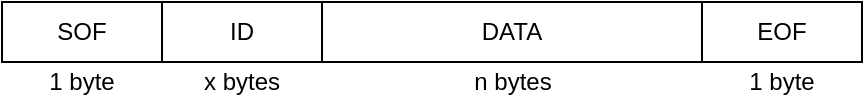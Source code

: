 <mxfile version="13.7.9"><diagram id="pxPe4am3BMGmDag2js6h" name="Page-1"><mxGraphModel dx="813" dy="476" grid="1" gridSize="10" guides="1" tooltips="1" connect="1" arrows="1" fold="1" page="1" pageScale="1" pageWidth="850" pageHeight="1100" math="0" shadow="0"><root><mxCell id="0"/><mxCell id="1" parent="0"/><mxCell id="fEIYf7I3E20awDf99ojG-1" value="ID" style="rounded=0;whiteSpace=wrap;html=1;" vertex="1" parent="1"><mxGeometry x="230" y="80" width="80" height="30" as="geometry"/></mxCell><mxCell id="fEIYf7I3E20awDf99ojG-2" value="EOF" style="rounded=0;whiteSpace=wrap;html=1;" vertex="1" parent="1"><mxGeometry x="500" y="80" width="80" height="30" as="geometry"/></mxCell><mxCell id="fEIYf7I3E20awDf99ojG-3" value="DATA" style="rounded=0;whiteSpace=wrap;html=1;" vertex="1" parent="1"><mxGeometry x="310" y="80" width="190" height="30" as="geometry"/></mxCell><mxCell id="fEIYf7I3E20awDf99ojG-4" value="x bytes" style="text;html=1;strokeColor=none;fillColor=none;align=center;verticalAlign=middle;whiteSpace=wrap;rounded=0;" vertex="1" parent="1"><mxGeometry x="240" y="110" width="60" height="20" as="geometry"/></mxCell><mxCell id="fEIYf7I3E20awDf99ojG-5" value="1 byte" style="text;html=1;strokeColor=none;fillColor=none;align=center;verticalAlign=middle;whiteSpace=wrap;rounded=0;" vertex="1" parent="1"><mxGeometry x="520" y="110" width="40" height="20" as="geometry"/></mxCell><mxCell id="fEIYf7I3E20awDf99ojG-6" value="n bytes" style="text;html=1;strokeColor=none;fillColor=none;align=center;verticalAlign=middle;whiteSpace=wrap;rounded=0;" vertex="1" parent="1"><mxGeometry x="372.5" y="110" width="65" height="20" as="geometry"/></mxCell><mxCell id="fEIYf7I3E20awDf99ojG-8" value="SOF" style="rounded=0;whiteSpace=wrap;html=1;" vertex="1" parent="1"><mxGeometry x="150" y="80" width="80" height="30" as="geometry"/></mxCell><mxCell id="fEIYf7I3E20awDf99ojG-9" value="1 byte" style="text;html=1;strokeColor=none;fillColor=none;align=center;verticalAlign=middle;whiteSpace=wrap;rounded=0;" vertex="1" parent="1"><mxGeometry x="170" y="110" width="40" height="20" as="geometry"/></mxCell></root></mxGraphModel></diagram></mxfile>